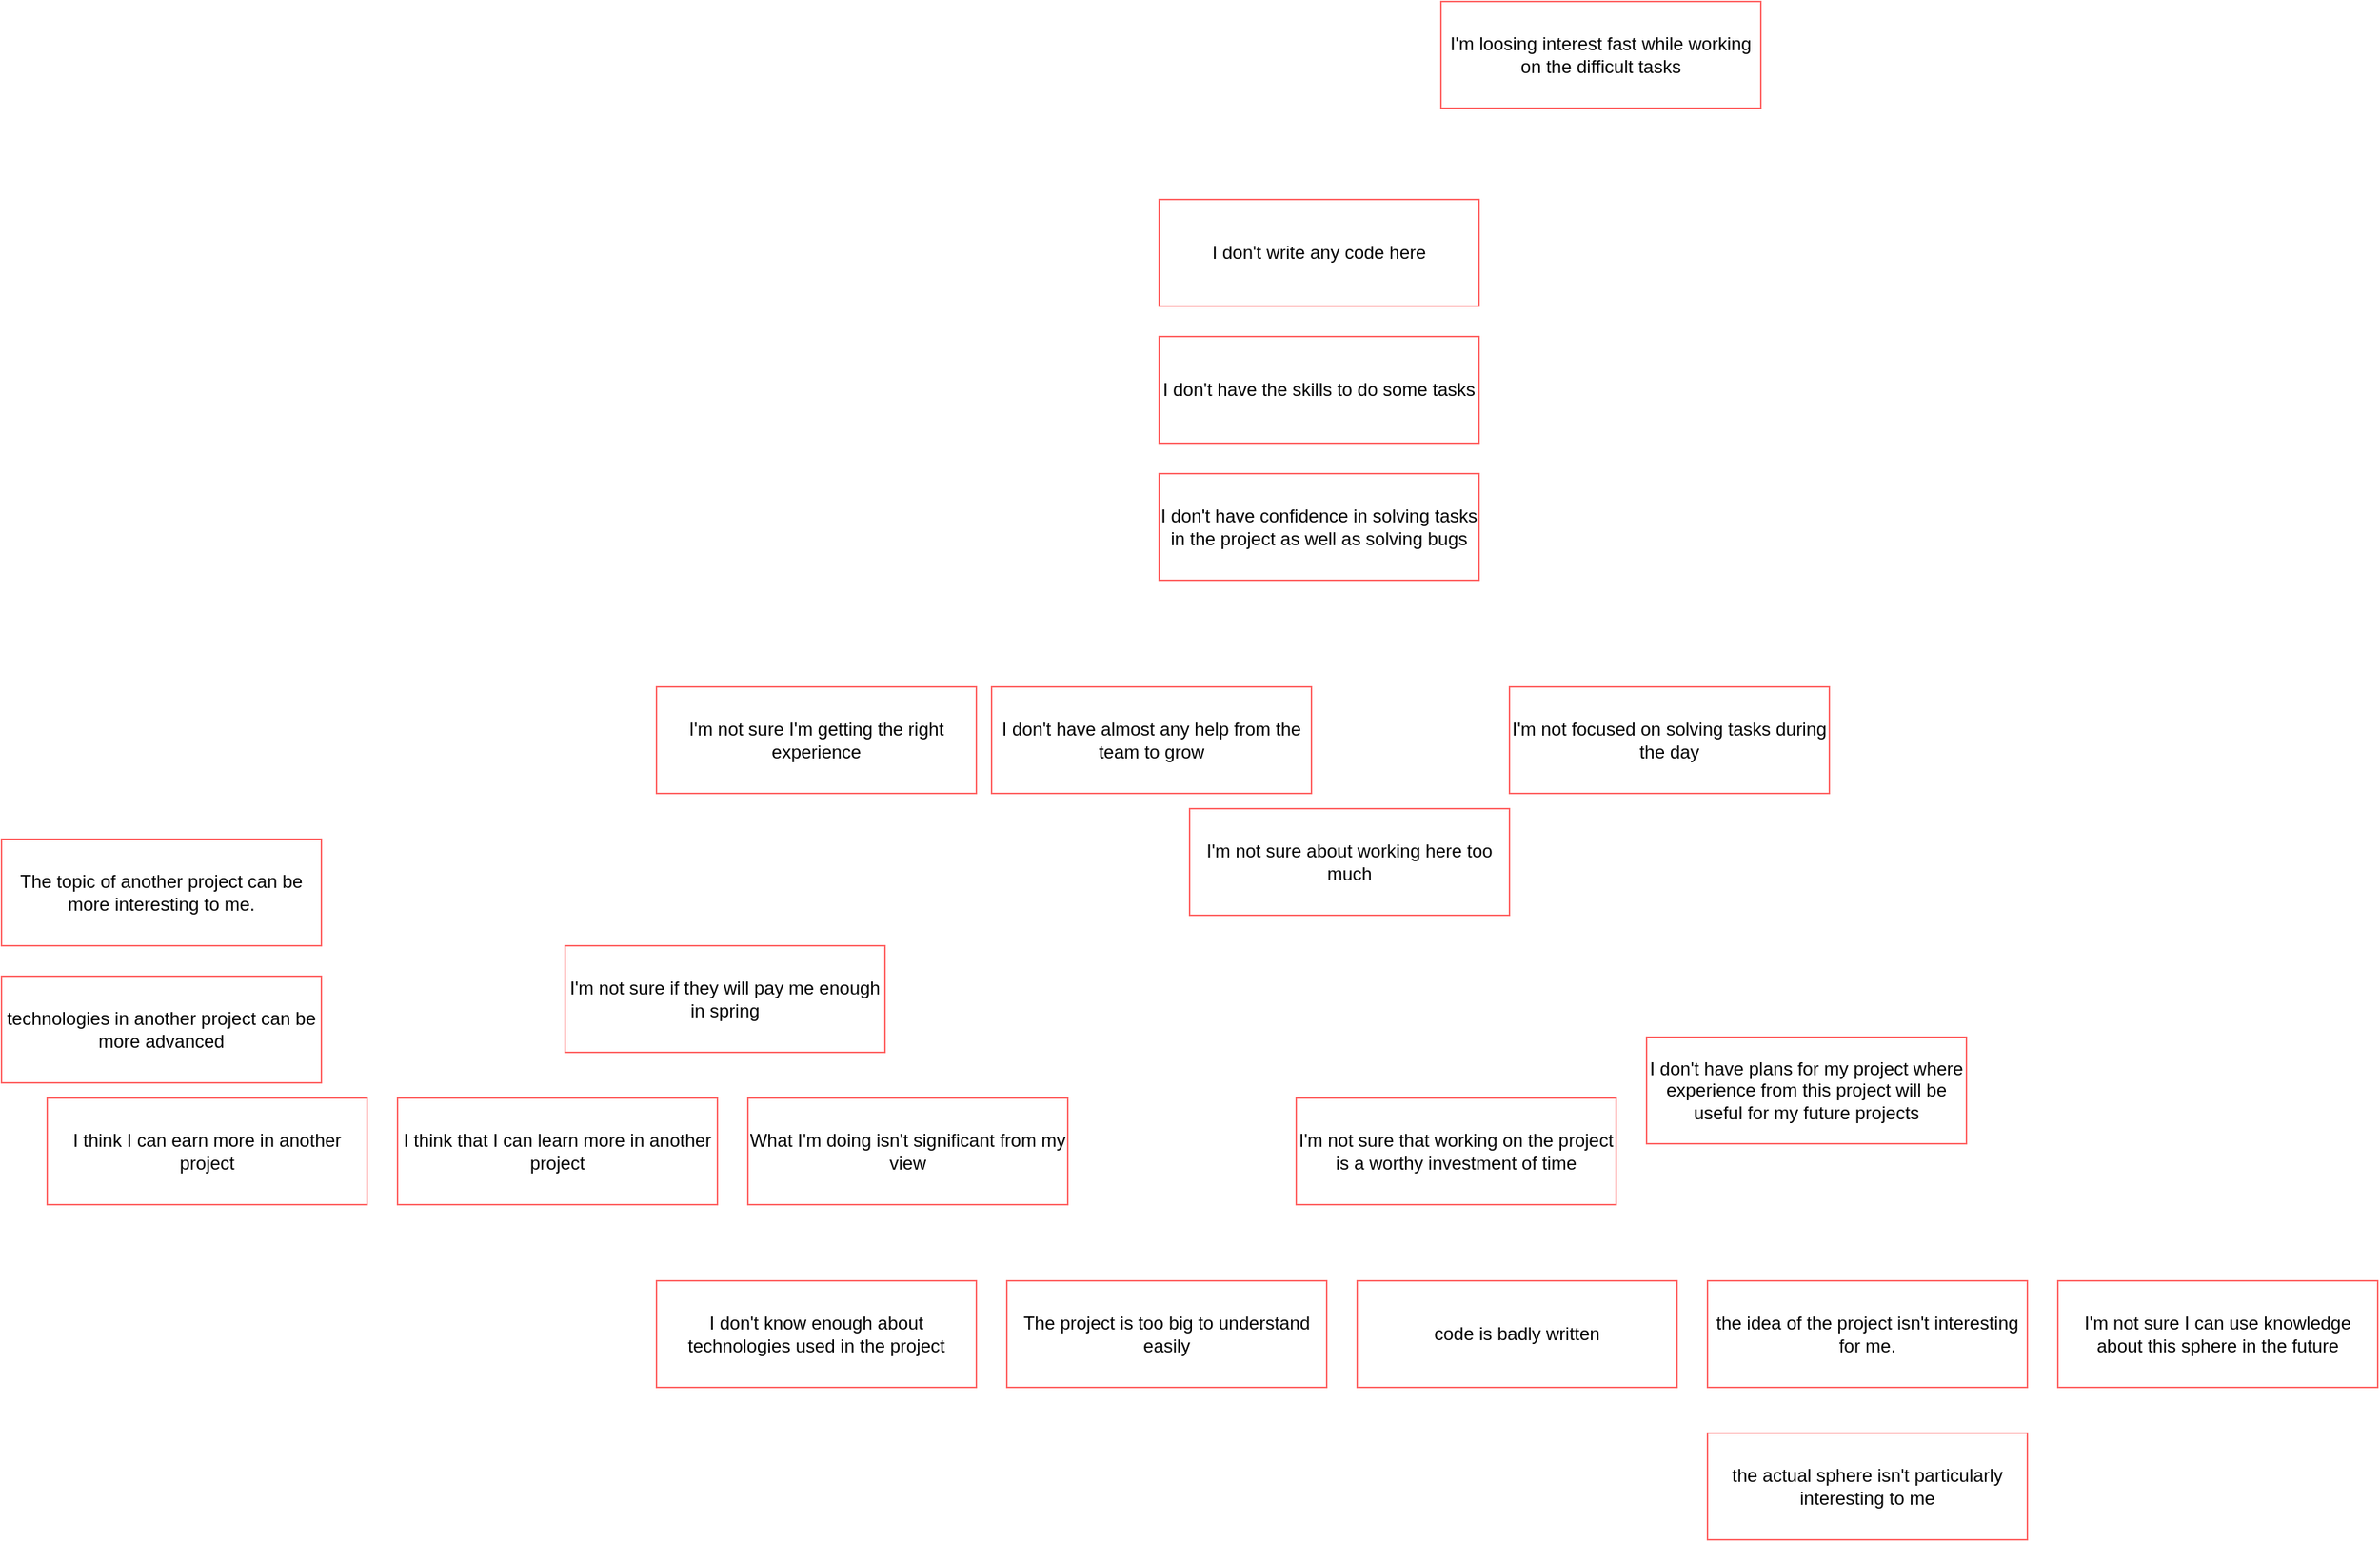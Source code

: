 <mxfile version="13.11.0" type="github">
  <diagram id="WUpxlR8k2EQ9UZFX5srS" name="Page-1">
    <mxGraphModel dx="1673" dy="1996" grid="1" gridSize="10" guides="1" tooltips="1" connect="1" arrows="1" fold="1" page="1" pageScale="1" pageWidth="850" pageHeight="1100" math="0" shadow="0">
      <root>
        <mxCell id="0" />
        <mxCell id="1" parent="0" />
        <mxCell id="hsKuTv7uM1HQG2t65gZN-1" value="I don&#39;t know enough about technologies used in the project" style="rounded=0;whiteSpace=wrap;html=1;strokeColor=#FF6666;" vertex="1" parent="1">
          <mxGeometry x="760" y="830" width="210" height="70" as="geometry" />
        </mxCell>
        <mxCell id="hsKuTv7uM1HQG2t65gZN-2" value="the actual sphere isn&#39;t particularly interesting to me" style="rounded=0;whiteSpace=wrap;html=1;strokeColor=#FF6666;" vertex="1" parent="1">
          <mxGeometry x="1450" y="930" width="210" height="70" as="geometry" />
        </mxCell>
        <mxCell id="hsKuTv7uM1HQG2t65gZN-3" value="I&#39;m loosing interest fast while working on the difficult tasks" style="rounded=0;whiteSpace=wrap;html=1;strokeColor=#FF6666;" vertex="1" parent="1">
          <mxGeometry x="1275" y="-10" width="210" height="70" as="geometry" />
        </mxCell>
        <mxCell id="hsKuTv7uM1HQG2t65gZN-4" value="I&#39;m not focused on solving tasks during the day" style="rounded=0;whiteSpace=wrap;html=1;strokeColor=#FF6666;" vertex="1" parent="1">
          <mxGeometry x="1320" y="440" width="210" height="70" as="geometry" />
        </mxCell>
        <mxCell id="hsKuTv7uM1HQG2t65gZN-5" value="The project is too big to understand easily" style="rounded=0;whiteSpace=wrap;html=1;strokeColor=#FF6666;" vertex="1" parent="1">
          <mxGeometry x="990" y="830" width="210" height="70" as="geometry" />
        </mxCell>
        <mxCell id="hsKuTv7uM1HQG2t65gZN-6" value="code is badly written" style="rounded=0;whiteSpace=wrap;html=1;strokeColor=#FF6666;" vertex="1" parent="1">
          <mxGeometry x="1220" y="830" width="210" height="70" as="geometry" />
        </mxCell>
        <mxCell id="hsKuTv7uM1HQG2t65gZN-7" value="the idea of the project isn&#39;t interesting for me. " style="rounded=0;whiteSpace=wrap;html=1;strokeColor=#FF6666;" vertex="1" parent="1">
          <mxGeometry x="1450" y="830" width="210" height="70" as="geometry" />
        </mxCell>
        <mxCell id="hsKuTv7uM1HQG2t65gZN-8" value=" I&#39;m not sure about working here too much " style="rounded=0;whiteSpace=wrap;html=1;strokeColor=#FF6666;" vertex="1" parent="1">
          <mxGeometry x="1110" y="520" width="210" height="70" as="geometry" />
        </mxCell>
        <mxCell id="hsKuTv7uM1HQG2t65gZN-9" value="I&#39;m not sure if they will pay me enough in spring" style="rounded=0;whiteSpace=wrap;html=1;strokeColor=#FF6666;" vertex="1" parent="1">
          <mxGeometry x="700" y="610" width="210" height="70" as="geometry" />
        </mxCell>
        <mxCell id="hsKuTv7uM1HQG2t65gZN-10" value="I&#39;m not sure I&#39;m getting the right experience" style="rounded=0;whiteSpace=wrap;html=1;strokeColor=#FF6666;" vertex="1" parent="1">
          <mxGeometry x="760" y="440" width="210" height="70" as="geometry" />
        </mxCell>
        <mxCell id="hsKuTv7uM1HQG2t65gZN-11" value="What I&#39;m doing isn&#39;t significant from my view" style="rounded=0;whiteSpace=wrap;html=1;strokeColor=#FF6666;" vertex="1" parent="1">
          <mxGeometry x="820" y="710" width="210" height="70" as="geometry" />
        </mxCell>
        <mxCell id="hsKuTv7uM1HQG2t65gZN-12" value="I&#39;m not sure I can use knowledge about this sphere in the future" style="rounded=0;whiteSpace=wrap;html=1;strokeColor=#FF6666;" vertex="1" parent="1">
          <mxGeometry x="1680" y="830" width="210" height="70" as="geometry" />
        </mxCell>
        <mxCell id="hsKuTv7uM1HQG2t65gZN-13" value="I don&#39;t have plans for my project where experience from this project will be useful for my future projects " style="rounded=0;whiteSpace=wrap;html=1;strokeColor=#FF6666;" vertex="1" parent="1">
          <mxGeometry x="1410" y="670" width="210" height="70" as="geometry" />
        </mxCell>
        <mxCell id="hsKuTv7uM1HQG2t65gZN-14" value=" I&#39;m not sure that working on the project is a worthy investment of time " style="rounded=0;whiteSpace=wrap;html=1;strokeColor=#FF6666;" vertex="1" parent="1">
          <mxGeometry x="1180" y="710" width="210" height="70" as="geometry" />
        </mxCell>
        <mxCell id="hsKuTv7uM1HQG2t65gZN-15" value="I think that I can learn more in another project " style="rounded=0;whiteSpace=wrap;html=1;strokeColor=#FF6666;" vertex="1" parent="1">
          <mxGeometry x="590" y="710" width="210" height="70" as="geometry" />
        </mxCell>
        <mxCell id="hsKuTv7uM1HQG2t65gZN-16" value="I think I can earn more in another project" style="rounded=0;whiteSpace=wrap;html=1;strokeColor=#FF6666;" vertex="1" parent="1">
          <mxGeometry x="360" y="710" width="210" height="70" as="geometry" />
        </mxCell>
        <mxCell id="hsKuTv7uM1HQG2t65gZN-17" value="The topic of another project can be more interesting to me." style="rounded=0;whiteSpace=wrap;html=1;strokeColor=#FF6666;" vertex="1" parent="1">
          <mxGeometry x="330" y="540" width="210" height="70" as="geometry" />
        </mxCell>
        <mxCell id="hsKuTv7uM1HQG2t65gZN-18" value="technologies in another project can be more advanced" style="rounded=0;whiteSpace=wrap;html=1;strokeColor=#FF6666;" vertex="1" parent="1">
          <mxGeometry x="330" y="630" width="210" height="70" as="geometry" />
        </mxCell>
        <mxCell id="hsKuTv7uM1HQG2t65gZN-19" value="I don&#39;t have confidence in solving tasks in the project as well as solving bugs  " style="rounded=0;whiteSpace=wrap;html=1;strokeColor=#FF6666;" vertex="1" parent="1">
          <mxGeometry x="1090" y="300" width="210" height="70" as="geometry" />
        </mxCell>
        <mxCell id="hsKuTv7uM1HQG2t65gZN-20" value=" I don&#39;t have the skills to do some tasks " style="rounded=0;whiteSpace=wrap;html=1;strokeColor=#FF6666;" vertex="1" parent="1">
          <mxGeometry x="1090" y="210" width="210" height="70" as="geometry" />
        </mxCell>
        <mxCell id="hsKuTv7uM1HQG2t65gZN-21" value="I don&#39;t write any code here " style="rounded=0;whiteSpace=wrap;html=1;strokeColor=#FF6666;" vertex="1" parent="1">
          <mxGeometry x="1090" y="120" width="210" height="70" as="geometry" />
        </mxCell>
        <mxCell id="hsKuTv7uM1HQG2t65gZN-22" value="I don&#39;t have almost any help from the team to grow" style="rounded=0;whiteSpace=wrap;html=1;strokeColor=#FF6666;" vertex="1" parent="1">
          <mxGeometry x="980" y="440" width="210" height="70" as="geometry" />
        </mxCell>
      </root>
    </mxGraphModel>
  </diagram>
</mxfile>
